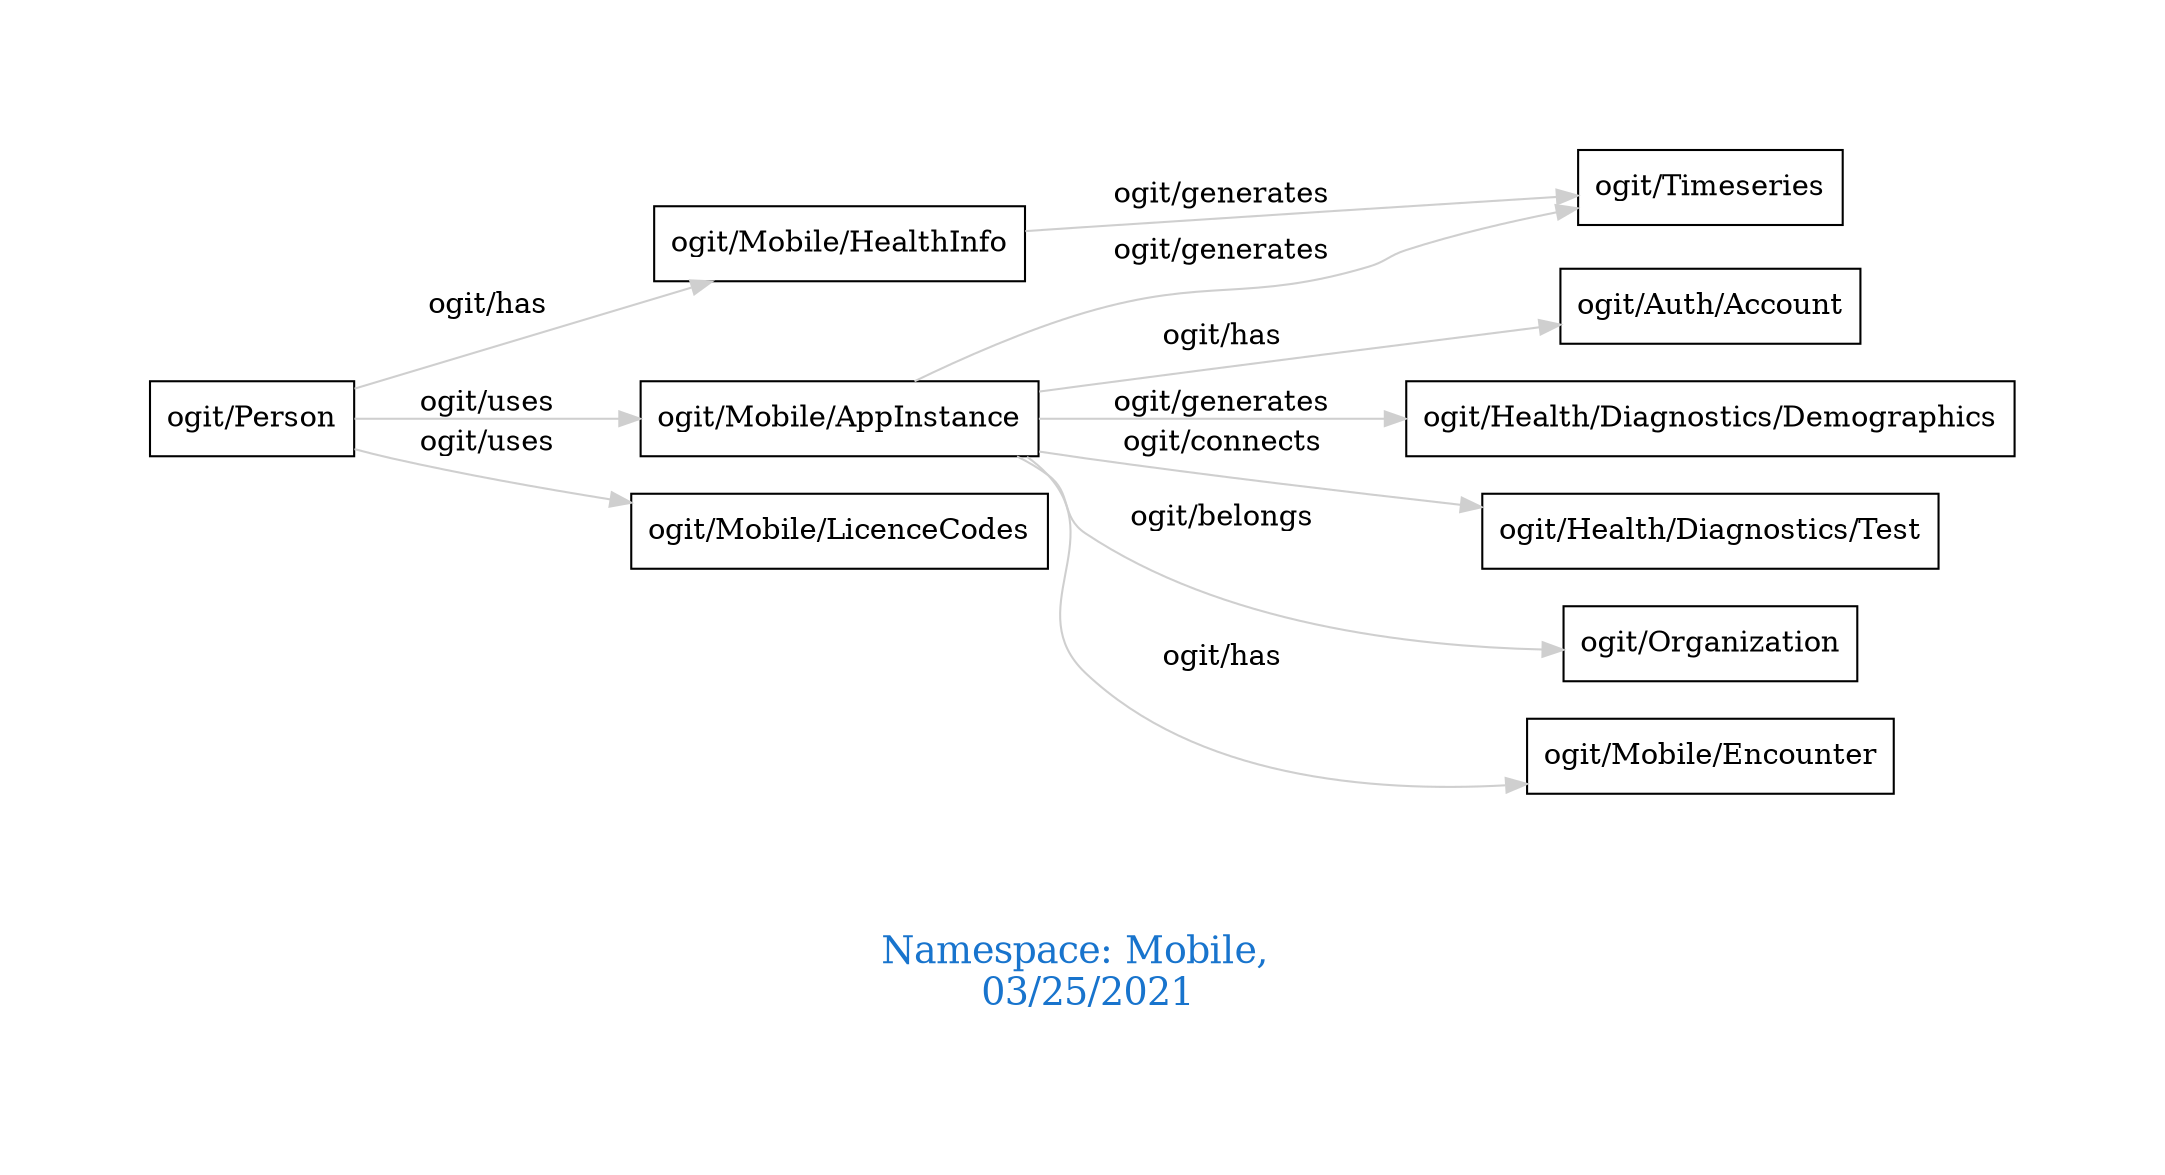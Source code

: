 digraph OGIT_ontology {
 graph [ rankdir= LR,pad=1 
fontsize = 18,
fontcolor= dodgerblue3,label = "\n\n\nNamespace: Mobile, \n 03/25/2021"];
node[shape=polygon];
edge [  color="gray81"];

   "ogit/Mobile/AppInstance" -> "ogit/Timeseries" [label="   ogit/generates    "];
   "ogit/Mobile/AppInstance" -> "ogit/Health/Diagnostics/Demographics" [label="   ogit/generates    "];
   "ogit/Mobile/HealthInfo" -> "ogit/Timeseries" [label="   ogit/generates    "];
   "ogit/Mobile/AppInstance" -> "ogit/Health/Diagnostics/Test" [label="   ogit/connects    "];
   "ogit/Mobile/AppInstance" -> "ogit/Organization" [label="   ogit/belongs    "];
   "ogit/Person" -> "ogit/Mobile/AppInstance" [label="   ogit/uses    "];
   "ogit/Person" -> "ogit/Mobile/LicenceCodes" [label="   ogit/uses    "];
   "ogit/Mobile/AppInstance" -> "ogit/Mobile/Encounter" [label="   ogit/has    "];
   "ogit/Mobile/AppInstance" -> "ogit/Auth/Account" [label="   ogit/has    "];
   "ogit/Person" -> "ogit/Mobile/HealthInfo" [label="   ogit/has    "];
}
